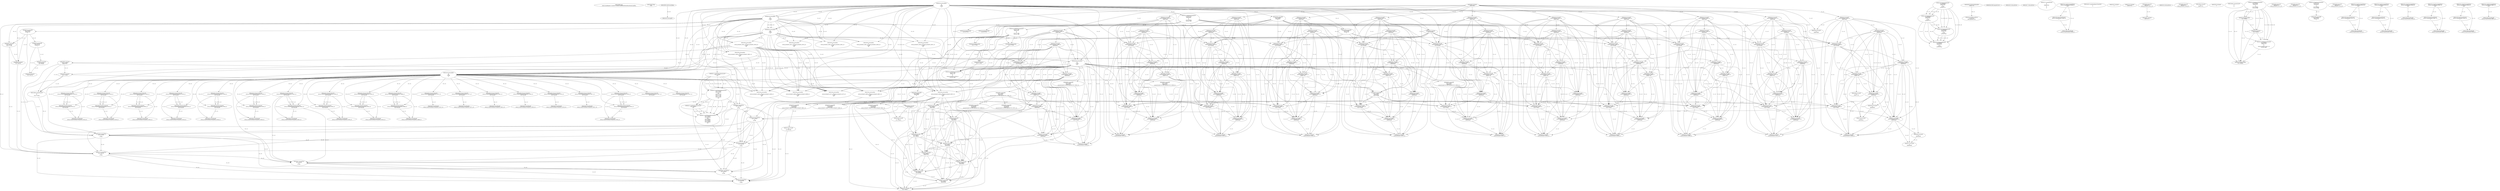 // Global SCDG with merge call
digraph {
	0 [label="268454688.main
3382102cb88addc2721d5d7877859fe704cf889c9f3506c9fcc955d4224af95a"]
	1 [label="268454699.Sleep
1000"]
	2 [label="268450908.GetProcessHeap
"]
	3 [label="268465424.VirtualAlloc
0
128
12288
4"]
	4 [label="268465190.RegOpenKeyExW
2147483650
268501000
0
131097
2147417172"]
	5 [label="268465489.wsprintfW
3221762048
268500964
0"]
	3 -> 5 [label="(0-->1)"]
	6 [label="268466183.VirtualAlloc
0
1024
12288
4"]
	3 -> 6 [label="(3-->3)"]
	3 -> 6 [label="(4-->4)"]
	7 [label="268466202.VirtualAlloc
0
3596
12288
4"]
	3 -> 7 [label="(3-->3)"]
	6 -> 7 [label="(3-->3)"]
	3 -> 7 [label="(4-->4)"]
	6 -> 7 [label="(4-->4)"]
	8 [label="268466212.GetWindowsDirectoryW
3221770240
256"]
	7 -> 8 [label="(0-->1)"]
	9 [label="268466270.GetVolumeInformationW
3221770240
3221770752
256
3221771776
3221771784
3221771780
3221771264
256"]
	7 -> 9 [label="(0-->1)"]
	8 -> 9 [label="(1-->1)"]
	8 -> 9 [label="(2-->3)"]
	8 -> 9 [label="(2-->8)"]
	10 [label="268465190.RegOpenKeyExW
2147483650
268501632
0
131097
2147417172"]
	4 -> 10 [label="(1-->1)"]
	4 -> 10 [label="(4-->4)"]
	4 -> 10 [label="(5-->5)"]
	11 [label="268466376.wsprintfW
3221766144
268501204
0"]
	6 -> 11 [label="(0-->1)"]
	12 [label="268466397.lstrcatW
3221766144
3221771788"]
	6 -> 12 [label="(0-->1)"]
	11 -> 12 [label="(1-->1)"]
	13 [label="268466409.GetModuleHandleW
268501752"]
	14 [label="268466416.GetProcAddress
270536744
RtlComputeCrc32"]
	13 -> 14 [label="(0-->1)"]
	15 [label="268466432.lstrlenW
3221766144"]
	6 -> 15 [label="(0-->1)"]
	11 -> 15 [label="(1-->1)"]
	12 -> 15 [label="(1-->1)"]
	16 [label="268466449.RtlComputeCrc32
"]
	17 [label="268466481.VirtualFree
3221770240
0
32768"]
	7 -> 17 [label="(0-->1)"]
	8 -> 17 [label="(1-->1)"]
	9 -> 17 [label="(1-->1)"]
	18 [label="268464882.lstrlenW
3221762048"]
	3 -> 18 [label="(0-->1)"]
	5 -> 18 [label="(1-->1)"]
	19 [label="268464893.lstrlenW
268497860"]
	20 [label="268453932.VirtualAlloc
0
retval_lstrlenW_32821_32_retval_lstrlenW_32819_32
12288
64"]
	3 -> 20 [label="(3-->3)"]
	6 -> 20 [label="(3-->3)"]
	7 -> 20 [label="(3-->3)"]
	21 [label="268453967.lstrcpyW
3221774336
268497976"]
	20 -> 21 [label="(0-->1)"]
	22 [label="268453974.lstrlenW
3221774336"]
	20 -> 22 [label="(0-->1)"]
	21 -> 22 [label="(1-->1)"]
	23 [label="268464425.lstrcatW
retval_lstrlenW_32838_32
268497860"]
	19 -> 23 [label="(1-->2)"]
	24 [label="268464433.lstrcatW
retval_lstrlenW_32838_32
268500944"]
	23 -> 24 [label="(1-->1)"]
	25 [label="268464439.lstrcatW
retval_lstrlenW_32838_32
3221762048"]
	23 -> 25 [label="(1-->1)"]
	24 -> 25 [label="(1-->1)"]
	3 -> 25 [label="(0-->2)"]
	5 -> 25 [label="(1-->2)"]
	18 -> 25 [label="(1-->2)"]
	26 [label="268464447.lstrcatW
retval_lstrlenW_32838_32
268500948"]
	23 -> 26 [label="(1-->1)"]
	24 -> 26 [label="(1-->1)"]
	25 -> 26 [label="(1-->1)"]
	27 [label="268464636.VirtualAlloc
0
66
12288
64"]
	3 -> 27 [label="(3-->3)"]
	6 -> 27 [label="(3-->3)"]
	7 -> 27 [label="(3-->3)"]
	20 -> 27 [label="(3-->3)"]
	20 -> 27 [label="(4-->4)"]
	28 [label="268464662.wsprintfW
3221778432
268500952
unconstrained_ret_RtlComputeCrc32_32802_32"]
	27 -> 28 [label="(0-->1)"]
	29 [label="268464692.lstrcatW
retval_lstrlenW_32838_32
268497764"]
	23 -> 29 [label="(1-->1)"]
	24 -> 29 [label="(1-->1)"]
	25 -> 29 [label="(1-->1)"]
	26 -> 29 [label="(1-->1)"]
	30 [label="268464700.lstrcatW
retval_lstrlenW_32838_32
268500944"]
	23 -> 30 [label="(1-->1)"]
	24 -> 30 [label="(1-->1)"]
	25 -> 30 [label="(1-->1)"]
	26 -> 30 [label="(1-->1)"]
	29 -> 30 [label="(1-->1)"]
	24 -> 30 [label="(2-->2)"]
	31 [label="268464706.lstrcatW
retval_lstrlenW_32838_32
3221778432"]
	23 -> 31 [label="(1-->1)"]
	24 -> 31 [label="(1-->1)"]
	25 -> 31 [label="(1-->1)"]
	26 -> 31 [label="(1-->1)"]
	29 -> 31 [label="(1-->1)"]
	30 -> 31 [label="(1-->1)"]
	27 -> 31 [label="(0-->2)"]
	28 -> 31 [label="(1-->2)"]
	32 [label="268464714.lstrcatW
retval_lstrlenW_32838_32
268500948"]
	23 -> 32 [label="(1-->1)"]
	24 -> 32 [label="(1-->1)"]
	25 -> 32 [label="(1-->1)"]
	26 -> 32 [label="(1-->1)"]
	29 -> 32 [label="(1-->1)"]
	30 -> 32 [label="(1-->1)"]
	31 -> 32 [label="(1-->1)"]
	26 -> 32 [label="(2-->2)"]
	33 [label="268464726.VirtualFree
3221778432
0
32768"]
	27 -> 33 [label="(0-->1)"]
	28 -> 33 [label="(1-->1)"]
	31 -> 33 [label="(2-->1)"]
	17 -> 33 [label="(3-->3)"]
	34 [label="268464767.lstrlenW
retval_lstrlenW_32838_32"]
	23 -> 34 [label="(1-->1)"]
	24 -> 34 [label="(1-->1)"]
	25 -> 34 [label="(1-->1)"]
	26 -> 34 [label="(1-->1)"]
	29 -> 34 [label="(1-->1)"]
	30 -> 34 [label="(1-->1)"]
	31 -> 34 [label="(1-->1)"]
	32 -> 34 [label="(1-->1)"]
	35 [label="268453998.CreateMutexW
0
0
3221774336"]
	20 -> 35 [label="(0-->3)"]
	21 -> 35 [label="(1-->3)"]
	22 -> 35 [label="(1-->3)"]
	36 [label="268454010.GetLastError
"]
	37 [label="268454017.GetLastError
"]
	38 [label="268454043.VirtualFree
3221774336
0
32768"]
	20 -> 38 [label="(0-->1)"]
	21 -> 38 [label="(1-->1)"]
	22 -> 38 [label="(1-->1)"]
	35 -> 38 [label="(3-->1)"]
	17 -> 38 [label="(3-->3)"]
	33 -> 38 [label="(3-->3)"]
	39 [label="268467629.VirtualFree
3221762048
0
32768"]
	3 -> 39 [label="(0-->1)"]
	5 -> 39 [label="(1-->1)"]
	18 -> 39 [label="(1-->1)"]
	25 -> 39 [label="(2-->1)"]
	17 -> 39 [label="(3-->3)"]
	33 -> 39 [label="(3-->3)"]
	38 -> 39 [label="(3-->3)"]
	40 [label="268467737.VirtualFree
3221766144
0
32768"]
	6 -> 40 [label="(0-->1)"]
	11 -> 40 [label="(1-->1)"]
	12 -> 40 [label="(1-->1)"]
	15 -> 40 [label="(1-->1)"]
	17 -> 40 [label="(3-->3)"]
	33 -> 40 [label="(3-->3)"]
	38 -> 40 [label="(3-->3)"]
	39 -> 40 [label="(3-->3)"]
	41 [label="268454737.CreateThread
0
0
268447024
0
0
0"]
	42 [label="268454761.WaitForSingleObject
retval_CreateThread_33298_32
5000"]
	43 [label="268454780.TerminateThread
retval_CreateThread_33298_32
0"]
	42 -> 43 [label="(1-->1)"]
	44 [label="268454790.CloseHandle
retval_CreateThread_33298_32"]
	42 -> 44 [label="(1-->1)"]
	43 -> 44 [label="(1-->1)"]
	45 [label="268454450.CreateToolhelp32Snapshot
2
0"]
	46 [label="268454476.VirtualAlloc
0
556
12288
4"]
	3 -> 46 [label="(3-->3)"]
	6 -> 46 [label="(3-->3)"]
	7 -> 46 [label="(3-->3)"]
	20 -> 46 [label="(3-->3)"]
	27 -> 46 [label="(3-->3)"]
	3 -> 46 [label="(4-->4)"]
	6 -> 46 [label="(4-->4)"]
	7 -> 46 [label="(4-->4)"]
	47 [label="268454501.Process32FirstW
retval_CreateToolhelp32Snapshot_33623_32
3221782528"]
	46 -> 47 [label="(0-->2)"]
	48 [label="268454533.lstrcmpiW
"]
	2 -> 48 [label="(0-->0)"]
	49 [label="268454602.Process32NextW
retval_CreateToolhelp32Snapshot_33623_32
3221782528"]
	47 -> 49 [label="(1-->1)"]
	46 -> 49 [label="(0-->2)"]
	47 -> 49 [label="(2-->2)"]
	50 [label="268454627.VirtualFree
3221782528
0
32768"]
	46 -> 50 [label="(0-->1)"]
	47 -> 50 [label="(2-->1)"]
	49 -> 50 [label="(2-->1)"]
	17 -> 50 [label="(3-->3)"]
	33 -> 50 [label="(3-->3)"]
	38 -> 50 [label="(3-->3)"]
	39 -> 50 [label="(3-->3)"]
	40 -> 50 [label="(3-->3)"]
	51 [label="268454634.CloseHandle
retval_CreateToolhelp32Snapshot_33623_32"]
	47 -> 51 [label="(1-->1)"]
	49 -> 51 [label="(1-->1)"]
	52 [label="268465190.RegOpenKeyExW
2147483650
268501000
0
131097
2147417052"]
	4 -> 52 [label="(1-->1)"]
	10 -> 52 [label="(1-->1)"]
	4 -> 52 [label="(2-->2)"]
	4 -> 52 [label="(4-->4)"]
	10 -> 52 [label="(4-->4)"]
	53 [label="268465489.wsprintfW
3221786624
268500964
0"]
	5 -> 53 [label="(2-->2)"]
	54 [label="268466212.GetWindowsDirectoryW
3221794816
256"]
	8 -> 54 [label="(2-->2)"]
	9 -> 54 [label="(3-->2)"]
	9 -> 54 [label="(8-->2)"]
	55 [label="268466270.GetVolumeInformationW
3221794816
3221795328
256
3221796352
3221796360
3221796356
3221795840
256"]
	54 -> 55 [label="(1-->1)"]
	8 -> 55 [label="(2-->3)"]
	9 -> 55 [label="(3-->3)"]
	9 -> 55 [label="(8-->3)"]
	54 -> 55 [label="(2-->3)"]
	8 -> 55 [label="(2-->8)"]
	9 -> 55 [label="(3-->8)"]
	9 -> 55 [label="(8-->8)"]
	54 -> 55 [label="(2-->8)"]
	56 [label="268465190.RegOpenKeyExW
2147483650
268501632
0
131097
2147417052"]
	4 -> 56 [label="(1-->1)"]
	10 -> 56 [label="(1-->1)"]
	52 -> 56 [label="(1-->1)"]
	10 -> 56 [label="(2-->2)"]
	4 -> 56 [label="(4-->4)"]
	10 -> 56 [label="(4-->4)"]
	52 -> 56 [label="(4-->4)"]
	52 -> 56 [label="(5-->5)"]
	57 [label="268466376.wsprintfW
3221790720
268501204
0"]
	11 -> 57 [label="(2-->2)"]
	58 [label="268466397.lstrcatW
3221790720
3221796364"]
	57 -> 58 [label="(1-->1)"]
	59 [label="268466432.lstrlenW
3221790720"]
	57 -> 59 [label="(1-->1)"]
	58 -> 59 [label="(1-->1)"]
	60 [label="268466481.VirtualFree
3221794816
0
32768"]
	54 -> 60 [label="(1-->1)"]
	55 -> 60 [label="(1-->1)"]
	17 -> 60 [label="(3-->3)"]
	33 -> 60 [label="(3-->3)"]
	38 -> 60 [label="(3-->3)"]
	39 -> 60 [label="(3-->3)"]
	40 -> 60 [label="(3-->3)"]
	50 -> 60 [label="(3-->3)"]
	61 [label="268464882.lstrlenW
3221786624"]
	53 -> 61 [label="(1-->1)"]
	62 [label="268452641.VirtualAlloc
0
retval_lstrlenW_38930_32_retval_lstrlenW_38931_32
12288
64"]
	3 -> 62 [label="(3-->3)"]
	6 -> 62 [label="(3-->3)"]
	7 -> 62 [label="(3-->3)"]
	20 -> 62 [label="(3-->3)"]
	27 -> 62 [label="(3-->3)"]
	46 -> 62 [label="(3-->3)"]
	20 -> 62 [label="(4-->4)"]
	27 -> 62 [label="(4-->4)"]
	63 [label="268464425.lstrcatW
0
268497860"]
	19 -> 63 [label="(1-->2)"]
	23 -> 63 [label="(2-->2)"]
	64 [label="268464433.lstrcatW
0
268500944"]
	24 -> 64 [label="(2-->2)"]
	30 -> 64 [label="(2-->2)"]
	65 [label="268464439.lstrcatW
0
3221786624"]
	53 -> 65 [label="(1-->2)"]
	61 -> 65 [label="(1-->2)"]
	66 [label="268464447.lstrcatW
0
268500948"]
	26 -> 66 [label="(2-->2)"]
	32 -> 66 [label="(2-->2)"]
	67 [label="268464679.wsprintfW
3221803008
268500964
retval_lstrlenW_38930_32_retval_lstrlenW_38931_32"]
	5 -> 67 [label="(2-->2)"]
	53 -> 67 [label="(2-->2)"]
	62 -> 67 [label="(2-->3)"]
	68 [label="268464692.lstrcatW
0
268497764"]
	29 -> 68 [label="(2-->2)"]
	69 [label="268464700.lstrcatW
0
268500944"]
	24 -> 69 [label="(2-->2)"]
	30 -> 69 [label="(2-->2)"]
	64 -> 69 [label="(2-->2)"]
	70 [label="268464706.lstrcatW
0
3221803008"]
	67 -> 70 [label="(1-->2)"]
	71 [label="268464714.lstrcatW
0
268500948"]
	26 -> 71 [label="(2-->2)"]
	32 -> 71 [label="(2-->2)"]
	66 -> 71 [label="(2-->2)"]
	72 [label="268464726.VirtualFree
3221803008
0
32768"]
	67 -> 72 [label="(1-->1)"]
	70 -> 72 [label="(2-->1)"]
	17 -> 72 [label="(3-->3)"]
	33 -> 72 [label="(3-->3)"]
	38 -> 72 [label="(3-->3)"]
	39 -> 72 [label="(3-->3)"]
	40 -> 72 [label="(3-->3)"]
	50 -> 72 [label="(3-->3)"]
	60 -> 72 [label="(3-->3)"]
	73 [label="268464767.lstrlenW
0"]
	74 [label="268452707.lstrlenW
268497912"]
	75 [label="268452834.lstrcpyW
268510272
retval_lstrlenW_41621_32"]
	76 [label="268452841.lstrlenW
268510272"]
	75 -> 76 [label="(1-->1)"]
	77 [label="268465223.RegQueryValueExW
2147417376
268500984
0
0
3221762048
2147417188"]
	3 -> 77 [label="(0-->5)"]
	78 [label="268465239.RegCloseKey
2147417376"]
	77 -> 78 [label="(1-->1)"]
	79 [label="268465489.wsprintfW
3221762048
268501104
0"]
	3 -> 79 [label="(0-->1)"]
	77 -> 79 [label="(5-->1)"]
	80 [label="268465223.RegQueryValueExW
3221771788
268501592
0
0
3221771788
2147417188"]
	77 -> 80 [label="(6-->6)"]
	81 [label="268465254.GetLastError
"]
	82 [label="268465263.RegCloseKey
3221771788"]
	80 -> 82 [label="(1-->1)"]
	80 -> 82 [label="(5-->1)"]
	83 [label="268453932.VirtualAlloc
0
retval_lstrlenW_32834_32_retval_lstrlenW_32837_32
12288
64"]
	3 -> 83 [label="(3-->3)"]
	6 -> 83 [label="(3-->3)"]
	7 -> 83 [label="(3-->3)"]
	84 [label="268464425.lstrcatW
retval_lstrlenW_32990_32
268497860"]
	19 -> 84 [label="(1-->2)"]
	85 [label="268464433.lstrcatW
retval_lstrlenW_32990_32
268500944"]
	84 -> 85 [label="(1-->1)"]
	86 [label="268464439.lstrcatW
retval_lstrlenW_32990_32
3221762048"]
	84 -> 86 [label="(1-->1)"]
	85 -> 86 [label="(1-->1)"]
	3 -> 86 [label="(0-->2)"]
	18 -> 86 [label="(1-->2)"]
	77 -> 86 [label="(5-->2)"]
	79 -> 86 [label="(1-->2)"]
	87 [label="268464447.lstrcatW
retval_lstrlenW_32990_32
268500948"]
	84 -> 87 [label="(1-->1)"]
	85 -> 87 [label="(1-->1)"]
	86 -> 87 [label="(1-->1)"]
	88 [label="268464662.wsprintfW
3221778432
268500952
unconstrained_ret_RtlComputeCrc32_32823_32"]
	27 -> 88 [label="(0-->1)"]
	89 [label="268464692.lstrcatW
retval_lstrlenW_32990_32
268497764"]
	84 -> 89 [label="(1-->1)"]
	85 -> 89 [label="(1-->1)"]
	86 -> 89 [label="(1-->1)"]
	87 -> 89 [label="(1-->1)"]
	90 [label="268464700.lstrcatW
retval_lstrlenW_32990_32
268500944"]
	84 -> 90 [label="(1-->1)"]
	85 -> 90 [label="(1-->1)"]
	86 -> 90 [label="(1-->1)"]
	87 -> 90 [label="(1-->1)"]
	89 -> 90 [label="(1-->1)"]
	85 -> 90 [label="(2-->2)"]
	91 [label="268464706.lstrcatW
retval_lstrlenW_32990_32
3221778432"]
	84 -> 91 [label="(1-->1)"]
	85 -> 91 [label="(1-->1)"]
	86 -> 91 [label="(1-->1)"]
	87 -> 91 [label="(1-->1)"]
	89 -> 91 [label="(1-->1)"]
	90 -> 91 [label="(1-->1)"]
	27 -> 91 [label="(0-->2)"]
	88 -> 91 [label="(1-->2)"]
	92 [label="268464714.lstrcatW
retval_lstrlenW_32990_32
268500948"]
	84 -> 92 [label="(1-->1)"]
	85 -> 92 [label="(1-->1)"]
	86 -> 92 [label="(1-->1)"]
	87 -> 92 [label="(1-->1)"]
	89 -> 92 [label="(1-->1)"]
	90 -> 92 [label="(1-->1)"]
	91 -> 92 [label="(1-->1)"]
	87 -> 92 [label="(2-->2)"]
	93 [label="268464767.lstrlenW
retval_lstrlenW_32990_32"]
	84 -> 93 [label="(1-->1)"]
	85 -> 93 [label="(1-->1)"]
	86 -> 93 [label="(1-->1)"]
	87 -> 93 [label="(1-->1)"]
	89 -> 93 [label="(1-->1)"]
	90 -> 93 [label="(1-->1)"]
	91 -> 93 [label="(1-->1)"]
	92 -> 93 [label="(1-->1)"]
	94 [label="268454501.Process32FirstW
retval_CreateToolhelp32Snapshot_34868_32
3221782528"]
	46 -> 94 [label="(0-->2)"]
	95 [label="268454602.Process32NextW
retval_CreateToolhelp32Snapshot_34868_32
3221782528"]
	94 -> 95 [label="(1-->1)"]
	46 -> 95 [label="(0-->2)"]
	94 -> 95 [label="(2-->2)"]
	96 [label="268454634.CloseHandle
retval_CreateToolhelp32Snapshot_34868_32"]
	94 -> 96 [label="(1-->1)"]
	95 -> 96 [label="(1-->1)"]
	97 [label="268452641.VirtualAlloc
0
retval_lstrlenW_39546_32_retval_lstrlenW_39547_32
12288
64"]
	3 -> 97 [label="(3-->3)"]
	6 -> 97 [label="(3-->3)"]
	7 -> 97 [label="(3-->3)"]
	27 -> 97 [label="(3-->3)"]
	46 -> 97 [label="(3-->3)"]
	83 -> 97 [label="(3-->3)"]
	27 -> 97 [label="(4-->4)"]
	83 -> 97 [label="(4-->4)"]
	98 [label="268464425.lstrcatW
3221798912
268497860"]
	97 -> 98 [label="(0-->1)"]
	19 -> 98 [label="(1-->2)"]
	84 -> 98 [label="(2-->2)"]
	99 [label="268464433.lstrcatW
3221798912
268500944"]
	97 -> 99 [label="(0-->1)"]
	98 -> 99 [label="(1-->1)"]
	85 -> 99 [label="(2-->2)"]
	90 -> 99 [label="(2-->2)"]
	100 [label="268464439.lstrcatW
3221798912
3221786624"]
	97 -> 100 [label="(0-->1)"]
	98 -> 100 [label="(1-->1)"]
	99 -> 100 [label="(1-->1)"]
	53 -> 100 [label="(1-->2)"]
	61 -> 100 [label="(1-->2)"]
	101 [label="268464447.lstrcatW
3221798912
268500948"]
	97 -> 101 [label="(0-->1)"]
	98 -> 101 [label="(1-->1)"]
	99 -> 101 [label="(1-->1)"]
	100 -> 101 [label="(1-->1)"]
	87 -> 101 [label="(2-->2)"]
	92 -> 101 [label="(2-->2)"]
	102 [label="268464679.wsprintfW
3221803008
268500964
retval_lstrlenW_39546_32_retval_lstrlenW_39547_32"]
	53 -> 102 [label="(2-->2)"]
	97 -> 102 [label="(2-->3)"]
	103 [label="268464692.lstrcatW
3221798912
268497764"]
	97 -> 103 [label="(0-->1)"]
	98 -> 103 [label="(1-->1)"]
	99 -> 103 [label="(1-->1)"]
	100 -> 103 [label="(1-->1)"]
	101 -> 103 [label="(1-->1)"]
	89 -> 103 [label="(2-->2)"]
	104 [label="268464700.lstrcatW
3221798912
268500944"]
	97 -> 104 [label="(0-->1)"]
	98 -> 104 [label="(1-->1)"]
	99 -> 104 [label="(1-->1)"]
	100 -> 104 [label="(1-->1)"]
	101 -> 104 [label="(1-->1)"]
	103 -> 104 [label="(1-->1)"]
	85 -> 104 [label="(2-->2)"]
	90 -> 104 [label="(2-->2)"]
	99 -> 104 [label="(2-->2)"]
	105 [label="268464706.lstrcatW
3221798912
3221803008"]
	97 -> 105 [label="(0-->1)"]
	98 -> 105 [label="(1-->1)"]
	99 -> 105 [label="(1-->1)"]
	100 -> 105 [label="(1-->1)"]
	101 -> 105 [label="(1-->1)"]
	103 -> 105 [label="(1-->1)"]
	104 -> 105 [label="(1-->1)"]
	102 -> 105 [label="(1-->2)"]
	106 [label="268464714.lstrcatW
3221798912
268500948"]
	97 -> 106 [label="(0-->1)"]
	98 -> 106 [label="(1-->1)"]
	99 -> 106 [label="(1-->1)"]
	100 -> 106 [label="(1-->1)"]
	101 -> 106 [label="(1-->1)"]
	103 -> 106 [label="(1-->1)"]
	104 -> 106 [label="(1-->1)"]
	105 -> 106 [label="(1-->1)"]
	87 -> 106 [label="(2-->2)"]
	92 -> 106 [label="(2-->2)"]
	101 -> 106 [label="(2-->2)"]
	107 [label="268464767.lstrlenW
3221798912"]
	97 -> 107 [label="(0-->1)"]
	98 -> 107 [label="(1-->1)"]
	99 -> 107 [label="(1-->1)"]
	100 -> 107 [label="(1-->1)"]
	101 -> 107 [label="(1-->1)"]
	103 -> 107 [label="(1-->1)"]
	104 -> 107 [label="(1-->1)"]
	105 -> 107 [label="(1-->1)"]
	106 -> 107 [label="(1-->1)"]
	108 [label="268452834.lstrcpyW
268510272
retval_lstrlenW_42236_32"]
	109 [label="268453967.lstrcpyW
0
268497976"]
	110 [label="268453974.lstrlenW
0"]
	111 [label="268464425.lstrcatW
retval_lstrlenW_32852_32
268497860"]
	19 -> 111 [label="(1-->2)"]
	112 [label="268464433.lstrcatW
retval_lstrlenW_32852_32
268500944"]
	111 -> 112 [label="(1-->1)"]
	113 [label="268464439.lstrcatW
retval_lstrlenW_32852_32
3221762048"]
	111 -> 113 [label="(1-->1)"]
	112 -> 113 [label="(1-->1)"]
	3 -> 113 [label="(0-->2)"]
	5 -> 113 [label="(1-->2)"]
	18 -> 113 [label="(1-->2)"]
	114 [label="268464447.lstrcatW
retval_lstrlenW_32852_32
268500948"]
	111 -> 114 [label="(1-->1)"]
	112 -> 114 [label="(1-->1)"]
	113 -> 114 [label="(1-->1)"]
	115 [label="268464692.lstrcatW
retval_lstrlenW_32852_32
268497764"]
	111 -> 115 [label="(1-->1)"]
	112 -> 115 [label="(1-->1)"]
	113 -> 115 [label="(1-->1)"]
	114 -> 115 [label="(1-->1)"]
	116 [label="268464700.lstrcatW
retval_lstrlenW_32852_32
268500944"]
	111 -> 116 [label="(1-->1)"]
	112 -> 116 [label="(1-->1)"]
	113 -> 116 [label="(1-->1)"]
	114 -> 116 [label="(1-->1)"]
	115 -> 116 [label="(1-->1)"]
	112 -> 116 [label="(2-->2)"]
	117 [label="268464706.lstrcatW
retval_lstrlenW_32852_32
3221778432"]
	111 -> 117 [label="(1-->1)"]
	112 -> 117 [label="(1-->1)"]
	113 -> 117 [label="(1-->1)"]
	114 -> 117 [label="(1-->1)"]
	115 -> 117 [label="(1-->1)"]
	116 -> 117 [label="(1-->1)"]
	27 -> 117 [label="(0-->2)"]
	28 -> 117 [label="(1-->2)"]
	118 [label="268464714.lstrcatW
retval_lstrlenW_32852_32
268500948"]
	111 -> 118 [label="(1-->1)"]
	112 -> 118 [label="(1-->1)"]
	113 -> 118 [label="(1-->1)"]
	114 -> 118 [label="(1-->1)"]
	115 -> 118 [label="(1-->1)"]
	116 -> 118 [label="(1-->1)"]
	117 -> 118 [label="(1-->1)"]
	114 -> 118 [label="(2-->2)"]
	119 [label="268464767.lstrlenW
retval_lstrlenW_32852_32"]
	111 -> 119 [label="(1-->1)"]
	112 -> 119 [label="(1-->1)"]
	113 -> 119 [label="(1-->1)"]
	114 -> 119 [label="(1-->1)"]
	115 -> 119 [label="(1-->1)"]
	116 -> 119 [label="(1-->1)"]
	117 -> 119 [label="(1-->1)"]
	118 -> 119 [label="(1-->1)"]
	120 [label="268453998.CreateMutexW
0
0
0"]
	121 [label="268454602.Process32NextW
retval_CreateToolhelp32Snapshot_33017_32
3221782528"]
	46 -> 121 [label="(0-->2)"]
	122 [label="268454634.CloseHandle
retval_CreateToolhelp32Snapshot_33017_32"]
	121 -> 122 [label="(1-->1)"]
	123 [label="268465223.RegQueryValueExW
3221796364
268501592
0
0
3221796364
2147417068"]
	124 [label="268465239.RegCloseKey
3221796364"]
	123 -> 124 [label="(1-->1)"]
	123 -> 124 [label="(5-->1)"]
	125 [label="268466320.lstrlenW
3221796364"]
	123 -> 125 [label="(1-->1)"]
	123 -> 125 [label="(5-->1)"]
	124 -> 125 [label="(1-->1)"]
	126 [label="268465223.RegQueryValueExW
3221796364
268501728
0
0
retval_lstrlenW_40327_32
2147417068"]
	123 -> 126 [label="(1-->1)"]
	123 -> 126 [label="(5-->1)"]
	124 -> 126 [label="(1-->1)"]
	125 -> 126 [label="(1-->1)"]
	123 -> 126 [label="(6-->6)"]
	127 [label="268465263.RegCloseKey
3221796364"]
	123 -> 127 [label="(1-->1)"]
	123 -> 127 [label="(5-->1)"]
	124 -> 127 [label="(1-->1)"]
	125 -> 127 [label="(1-->1)"]
	126 -> 127 [label="(1-->1)"]
	128 [label="268452641.VirtualAlloc
0
retval_lstrlenW_41471_32_retval_lstrlenW_41475_32
12288
64"]
	3 -> 128 [label="(3-->3)"]
	6 -> 128 [label="(3-->3)"]
	7 -> 128 [label="(3-->3)"]
	20 -> 128 [label="(3-->3)"]
	27 -> 128 [label="(3-->3)"]
	46 -> 128 [label="(3-->3)"]
	20 -> 128 [label="(4-->4)"]
	27 -> 128 [label="(4-->4)"]
	129 [label="268464662.wsprintfW
3221803008
268500952
unconstrained_ret_RtlComputeCrc32_40751_32"]
	28 -> 129 [label="(2-->2)"]
	130 [label="268452834.lstrcpyW
268510272
retval_lstrlenW_42737_32"]
	131 [label="268465263.RegCloseKey
2147417376"]
	77 -> 131 [label="(1-->1)"]
	132 [label="268453932.VirtualAlloc
0
retval_lstrlenW_32865_32_retval_lstrlenW_32861_32
12288
64"]
	3 -> 132 [label="(3-->3)"]
	6 -> 132 [label="(3-->3)"]
	7 -> 132 [label="(3-->3)"]
	133 [label="268464425.lstrcatW
retval_lstrlenW_32979_32
268497860"]
	19 -> 133 [label="(1-->2)"]
	134 [label="268464433.lstrcatW
retval_lstrlenW_32979_32
268500944"]
	133 -> 134 [label="(1-->1)"]
	135 [label="268464439.lstrcatW
retval_lstrlenW_32979_32
3221762048"]
	133 -> 135 [label="(1-->1)"]
	134 -> 135 [label="(1-->1)"]
	3 -> 135 [label="(0-->2)"]
	5 -> 135 [label="(1-->2)"]
	18 -> 135 [label="(1-->2)"]
	77 -> 135 [label="(5-->2)"]
	136 [label="268464447.lstrcatW
retval_lstrlenW_32979_32
268500948"]
	133 -> 136 [label="(1-->1)"]
	134 -> 136 [label="(1-->1)"]
	135 -> 136 [label="(1-->1)"]
	137 [label="268464679.wsprintfW
3221778432
268500964
3221774336"]
	27 -> 137 [label="(0-->1)"]
	5 -> 137 [label="(2-->2)"]
	21 -> 137 [label="(1-->3)"]
	22 -> 137 [label="(1-->3)"]
	132 -> 137 [label="(0-->3)"]
	138 [label="268464692.lstrcatW
retval_lstrlenW_32979_32
268497764"]
	133 -> 138 [label="(1-->1)"]
	134 -> 138 [label="(1-->1)"]
	135 -> 138 [label="(1-->1)"]
	136 -> 138 [label="(1-->1)"]
	139 [label="268464700.lstrcatW
retval_lstrlenW_32979_32
268500944"]
	133 -> 139 [label="(1-->1)"]
	134 -> 139 [label="(1-->1)"]
	135 -> 139 [label="(1-->1)"]
	136 -> 139 [label="(1-->1)"]
	138 -> 139 [label="(1-->1)"]
	134 -> 139 [label="(2-->2)"]
	140 [label="268464706.lstrcatW
retval_lstrlenW_32979_32
3221778432"]
	133 -> 140 [label="(1-->1)"]
	134 -> 140 [label="(1-->1)"]
	135 -> 140 [label="(1-->1)"]
	136 -> 140 [label="(1-->1)"]
	138 -> 140 [label="(1-->1)"]
	139 -> 140 [label="(1-->1)"]
	27 -> 140 [label="(0-->2)"]
	137 -> 140 [label="(1-->2)"]
	141 [label="268464714.lstrcatW
retval_lstrlenW_32979_32
268500948"]
	133 -> 141 [label="(1-->1)"]
	134 -> 141 [label="(1-->1)"]
	135 -> 141 [label="(1-->1)"]
	136 -> 141 [label="(1-->1)"]
	138 -> 141 [label="(1-->1)"]
	139 -> 141 [label="(1-->1)"]
	140 -> 141 [label="(1-->1)"]
	136 -> 141 [label="(2-->2)"]
	142 [label="268464767.lstrlenW
retval_lstrlenW_32979_32"]
	133 -> 142 [label="(1-->1)"]
	134 -> 142 [label="(1-->1)"]
	135 -> 142 [label="(1-->1)"]
	136 -> 142 [label="(1-->1)"]
	138 -> 142 [label="(1-->1)"]
	139 -> 142 [label="(1-->1)"]
	140 -> 142 [label="(1-->1)"]
	141 -> 142 [label="(1-->1)"]
	143 [label="268454501.Process32FirstW
retval_CreateToolhelp32Snapshot_33345_32
3221782528"]
	46 -> 143 [label="(0-->2)"]
	144 [label="268454602.Process32NextW
retval_CreateToolhelp32Snapshot_33345_32
3221782528"]
	143 -> 144 [label="(1-->1)"]
	46 -> 144 [label="(0-->2)"]
	143 -> 144 [label="(2-->2)"]
	145 [label="268454634.CloseHandle
retval_CreateToolhelp32Snapshot_33345_32"]
	143 -> 145 [label="(1-->1)"]
	144 -> 145 [label="(1-->1)"]
	146 [label="268452641.VirtualAlloc
0
retval_lstrlenW_41682_32_retval_lstrlenW_41685_32
12288
64"]
	3 -> 146 [label="(3-->3)"]
	6 -> 146 [label="(3-->3)"]
	7 -> 146 [label="(3-->3)"]
	27 -> 146 [label="(3-->3)"]
	46 -> 146 [label="(3-->3)"]
	132 -> 146 [label="(3-->3)"]
	27 -> 146 [label="(4-->4)"]
	132 -> 146 [label="(4-->4)"]
	147 [label="268464679.wsprintfW
3221803008
268500964
retval_lstrlenW_41682_32_retval_lstrlenW_41685_32"]
	5 -> 147 [label="(2-->2)"]
	53 -> 147 [label="(2-->2)"]
	137 -> 147 [label="(2-->2)"]
	146 -> 147 [label="(2-->3)"]
	148 [label="268452834.lstrcpyW
268510272
retval_lstrlenW_42736_32"]
	149 [label="268454501.Process32FirstW
retval_CreateToolhelp32Snapshot_33017_32
3221782528"]
	46 -> 149 [label="(0-->2)"]
	150 [label="268465223.RegQueryValueExW
2147417376
268500984
0
0
3221786624
2147417068"]
	151 [label="268452641.VirtualAlloc
0
retval_lstrlenW_39606_32_retval_lstrlenW_38398_32
12288
64"]
	3 -> 151 [label="(3-->3)"]
	6 -> 151 [label="(3-->3)"]
	7 -> 151 [label="(3-->3)"]
	20 -> 151 [label="(3-->3)"]
	27 -> 151 [label="(3-->3)"]
	46 -> 151 [label="(3-->3)"]
	20 -> 151 [label="(4-->4)"]
	27 -> 151 [label="(4-->4)"]
	152 [label="268464662.wsprintfW
3221803008
268500952
unconstrained_ret_RtlComputeCrc32_38006_32"]
	28 -> 152 [label="(2-->2)"]
	153 [label="268452834.lstrcpyW
268510272
retval_lstrlenW_41518_32"]
	154 [label="268465239.RegCloseKey
3221771788"]
	80 -> 154 [label="(1-->1)"]
	80 -> 154 [label="(5-->1)"]
	155 [label="268466320.lstrlenW
3221771788"]
	80 -> 155 [label="(1-->1)"]
	80 -> 155 [label="(5-->1)"]
	154 -> 155 [label="(1-->1)"]
	156 [label="268453932.VirtualAlloc
0
retval_lstrlenW_32851_32_retval_lstrlenW_32854_32
12288
64"]
	3 -> 156 [label="(3-->3)"]
	6 -> 156 [label="(3-->3)"]
	7 -> 156 [label="(3-->3)"]
	157 [label="268464425.lstrcatW
retval_lstrlenW_32870_32
268497860"]
	19 -> 157 [label="(1-->2)"]
	158 [label="268464433.lstrcatW
retval_lstrlenW_32870_32
268500944"]
	157 -> 158 [label="(1-->1)"]
	159 [label="268464439.lstrcatW
retval_lstrlenW_32870_32
3221762048"]
	157 -> 159 [label="(1-->1)"]
	158 -> 159 [label="(1-->1)"]
	3 -> 159 [label="(0-->2)"]
	18 -> 159 [label="(1-->2)"]
	77 -> 159 [label="(5-->2)"]
	79 -> 159 [label="(1-->2)"]
	160 [label="268464447.lstrcatW
retval_lstrlenW_32870_32
268500948"]
	157 -> 160 [label="(1-->1)"]
	158 -> 160 [label="(1-->1)"]
	159 -> 160 [label="(1-->1)"]
	161 [label="268464662.wsprintfW
3221778432
268500952
unconstrained_ret_RtlComputeCrc32_32828_32"]
	27 -> 161 [label="(0-->1)"]
	162 [label="268464692.lstrcatW
retval_lstrlenW_32870_32
268497764"]
	157 -> 162 [label="(1-->1)"]
	158 -> 162 [label="(1-->1)"]
	159 -> 162 [label="(1-->1)"]
	160 -> 162 [label="(1-->1)"]
	163 [label="268464700.lstrcatW
retval_lstrlenW_32870_32
268500944"]
	157 -> 163 [label="(1-->1)"]
	158 -> 163 [label="(1-->1)"]
	159 -> 163 [label="(1-->1)"]
	160 -> 163 [label="(1-->1)"]
	162 -> 163 [label="(1-->1)"]
	158 -> 163 [label="(2-->2)"]
	164 [label="268464706.lstrcatW
retval_lstrlenW_32870_32
3221778432"]
	157 -> 164 [label="(1-->1)"]
	158 -> 164 [label="(1-->1)"]
	159 -> 164 [label="(1-->1)"]
	160 -> 164 [label="(1-->1)"]
	162 -> 164 [label="(1-->1)"]
	163 -> 164 [label="(1-->1)"]
	27 -> 164 [label="(0-->2)"]
	161 -> 164 [label="(1-->2)"]
	165 [label="268464714.lstrcatW
retval_lstrlenW_32870_32
268500948"]
	157 -> 165 [label="(1-->1)"]
	158 -> 165 [label="(1-->1)"]
	159 -> 165 [label="(1-->1)"]
	160 -> 165 [label="(1-->1)"]
	162 -> 165 [label="(1-->1)"]
	163 -> 165 [label="(1-->1)"]
	164 -> 165 [label="(1-->1)"]
	160 -> 165 [label="(2-->2)"]
	166 [label="268464767.lstrlenW
retval_lstrlenW_32870_32"]
	157 -> 166 [label="(1-->1)"]
	158 -> 166 [label="(1-->1)"]
	159 -> 166 [label="(1-->1)"]
	160 -> 166 [label="(1-->1)"]
	162 -> 166 [label="(1-->1)"]
	163 -> 166 [label="(1-->1)"]
	164 -> 166 [label="(1-->1)"]
	165 -> 166 [label="(1-->1)"]
	167 [label="268454501.Process32FirstW
retval_CreateToolhelp32Snapshot_33229_32
3221782528"]
	46 -> 167 [label="(0-->2)"]
	168 [label="268454602.Process32NextW
retval_CreateToolhelp32Snapshot_33229_32
3221782528"]
	167 -> 168 [label="(1-->1)"]
	46 -> 168 [label="(0-->2)"]
	167 -> 168 [label="(2-->2)"]
	169 [label="268454634.CloseHandle
retval_CreateToolhelp32Snapshot_33229_32"]
	167 -> 169 [label="(1-->1)"]
	168 -> 169 [label="(1-->1)"]
	170 [label="268464425.lstrcatW
retval_lstrlenW_32875_32
268497860"]
	19 -> 170 [label="(1-->2)"]
	171 [label="268464433.lstrcatW
retval_lstrlenW_32875_32
268500944"]
	170 -> 171 [label="(1-->1)"]
	172 [label="268464439.lstrcatW
retval_lstrlenW_32875_32
3221762048"]
	170 -> 172 [label="(1-->1)"]
	171 -> 172 [label="(1-->1)"]
	3 -> 172 [label="(0-->2)"]
	18 -> 172 [label="(1-->2)"]
	77 -> 172 [label="(5-->2)"]
	79 -> 172 [label="(1-->2)"]
	173 [label="268464447.lstrcatW
retval_lstrlenW_32875_32
268500948"]
	170 -> 173 [label="(1-->1)"]
	171 -> 173 [label="(1-->1)"]
	172 -> 173 [label="(1-->1)"]
	174 [label="268464692.lstrcatW
retval_lstrlenW_32875_32
268497764"]
	170 -> 174 [label="(1-->1)"]
	171 -> 174 [label="(1-->1)"]
	172 -> 174 [label="(1-->1)"]
	173 -> 174 [label="(1-->1)"]
	175 [label="268464700.lstrcatW
retval_lstrlenW_32875_32
268500944"]
	170 -> 175 [label="(1-->1)"]
	171 -> 175 [label="(1-->1)"]
	172 -> 175 [label="(1-->1)"]
	173 -> 175 [label="(1-->1)"]
	174 -> 175 [label="(1-->1)"]
	171 -> 175 [label="(2-->2)"]
	176 [label="268464706.lstrcatW
retval_lstrlenW_32875_32
3221778432"]
	170 -> 176 [label="(1-->1)"]
	171 -> 176 [label="(1-->1)"]
	172 -> 176 [label="(1-->1)"]
	173 -> 176 [label="(1-->1)"]
	174 -> 176 [label="(1-->1)"]
	175 -> 176 [label="(1-->1)"]
	27 -> 176 [label="(0-->2)"]
	137 -> 176 [label="(1-->2)"]
	177 [label="268464714.lstrcatW
retval_lstrlenW_32875_32
268500948"]
	170 -> 177 [label="(1-->1)"]
	171 -> 177 [label="(1-->1)"]
	172 -> 177 [label="(1-->1)"]
	173 -> 177 [label="(1-->1)"]
	174 -> 177 [label="(1-->1)"]
	175 -> 177 [label="(1-->1)"]
	176 -> 177 [label="(1-->1)"]
	173 -> 177 [label="(2-->2)"]
	178 [label="268464767.lstrlenW
retval_lstrlenW_32875_32"]
	170 -> 178 [label="(1-->1)"]
	171 -> 178 [label="(1-->1)"]
	172 -> 178 [label="(1-->1)"]
	173 -> 178 [label="(1-->1)"]
	174 -> 178 [label="(1-->1)"]
	175 -> 178 [label="(1-->1)"]
	176 -> 178 [label="(1-->1)"]
	177 -> 178 [label="(1-->1)"]
	179 [label="268454761.WaitForSingleObject
retval_CreateThread_33115_32
5000"]
	180 [label="268454780.TerminateThread
retval_CreateThread_33115_32
0"]
	179 -> 180 [label="(1-->1)"]
	181 [label="268454790.CloseHandle
retval_CreateThread_33115_32"]
	179 -> 181 [label="(1-->1)"]
	180 -> 181 [label="(1-->1)"]
	182 [label="268454501.Process32FirstW
retval_CreateToolhelp32Snapshot_33240_32
3221782528"]
	46 -> 182 [label="(0-->2)"]
	183 [label="268454602.Process32NextW
retval_CreateToolhelp32Snapshot_33240_32
3221782528"]
	182 -> 183 [label="(1-->1)"]
	46 -> 183 [label="(0-->2)"]
	182 -> 183 [label="(2-->2)"]
	184 [label="268454634.CloseHandle
retval_CreateToolhelp32Snapshot_33240_32"]
	182 -> 184 [label="(1-->1)"]
	183 -> 184 [label="(1-->1)"]
	185 [label="268465489.wsprintfW
3221786624
268501104
0"]
	150 -> 185 [label="(5-->1)"]
	186 [label="268464425.lstrcatW
retval_lstrlenW_32873_32
268497860"]
	19 -> 186 [label="(1-->2)"]
	187 [label="268464433.lstrcatW
retval_lstrlenW_32873_32
268500944"]
	186 -> 187 [label="(1-->1)"]
	188 [label="268464439.lstrcatW
retval_lstrlenW_32873_32
3221762048"]
	186 -> 188 [label="(1-->1)"]
	187 -> 188 [label="(1-->1)"]
	3 -> 188 [label="(0-->2)"]
	18 -> 188 [label="(1-->2)"]
	77 -> 188 [label="(5-->2)"]
	79 -> 188 [label="(1-->2)"]
	189 [label="268464447.lstrcatW
retval_lstrlenW_32873_32
268500948"]
	186 -> 189 [label="(1-->1)"]
	187 -> 189 [label="(1-->1)"]
	188 -> 189 [label="(1-->1)"]
	190 [label="268464692.lstrcatW
retval_lstrlenW_32873_32
268497764"]
	186 -> 190 [label="(1-->1)"]
	187 -> 190 [label="(1-->1)"]
	188 -> 190 [label="(1-->1)"]
	189 -> 190 [label="(1-->1)"]
	191 [label="268464700.lstrcatW
retval_lstrlenW_32873_32
268500944"]
	186 -> 191 [label="(1-->1)"]
	187 -> 191 [label="(1-->1)"]
	188 -> 191 [label="(1-->1)"]
	189 -> 191 [label="(1-->1)"]
	190 -> 191 [label="(1-->1)"]
	187 -> 191 [label="(2-->2)"]
	192 [label="268464706.lstrcatW
retval_lstrlenW_32873_32
3221778432"]
	186 -> 192 [label="(1-->1)"]
	187 -> 192 [label="(1-->1)"]
	188 -> 192 [label="(1-->1)"]
	189 -> 192 [label="(1-->1)"]
	190 -> 192 [label="(1-->1)"]
	191 -> 192 [label="(1-->1)"]
	27 -> 192 [label="(0-->2)"]
	137 -> 192 [label="(1-->2)"]
	193 [label="268464714.lstrcatW
retval_lstrlenW_32873_32
268500948"]
	186 -> 193 [label="(1-->1)"]
	187 -> 193 [label="(1-->1)"]
	188 -> 193 [label="(1-->1)"]
	189 -> 193 [label="(1-->1)"]
	190 -> 193 [label="(1-->1)"]
	191 -> 193 [label="(1-->1)"]
	192 -> 193 [label="(1-->1)"]
	189 -> 193 [label="(2-->2)"]
	194 [label="268464767.lstrlenW
retval_lstrlenW_32873_32"]
	186 -> 194 [label="(1-->1)"]
	187 -> 194 [label="(1-->1)"]
	188 -> 194 [label="(1-->1)"]
	189 -> 194 [label="(1-->1)"]
	190 -> 194 [label="(1-->1)"]
	191 -> 194 [label="(1-->1)"]
	192 -> 194 [label="(1-->1)"]
	193 -> 194 [label="(1-->1)"]
	195 [label="268454602.Process32NextW
retval_CreateToolhelp32Snapshot_33147_32
3221782528"]
	46 -> 195 [label="(0-->2)"]
	196 [label="268454634.CloseHandle
retval_CreateToolhelp32Snapshot_33147_32"]
	195 -> 196 [label="(1-->1)"]
	197 [label="268454501.Process32FirstW
retval_CreateToolhelp32Snapshot_33564_32
3221782528"]
	46 -> 197 [label="(0-->2)"]
	198 [label="268454602.Process32NextW
retval_CreateToolhelp32Snapshot_33564_32
3221782528"]
	197 -> 198 [label="(1-->1)"]
	46 -> 198 [label="(0-->2)"]
	197 -> 198 [label="(2-->2)"]
	199 [label="268454634.CloseHandle
retval_CreateToolhelp32Snapshot_33564_32"]
	197 -> 199 [label="(1-->1)"]
	198 -> 199 [label="(1-->1)"]
	200 [label="268464425.lstrcatW
retval_lstrlenW_32916_32
268497860"]
	19 -> 200 [label="(1-->2)"]
	201 [label="268464433.lstrcatW
retval_lstrlenW_32916_32
268500944"]
	200 -> 201 [label="(1-->1)"]
	202 [label="268464439.lstrcatW
retval_lstrlenW_32916_32
3221762048"]
	200 -> 202 [label="(1-->1)"]
	201 -> 202 [label="(1-->1)"]
	3 -> 202 [label="(0-->2)"]
	5 -> 202 [label="(1-->2)"]
	18 -> 202 [label="(1-->2)"]
	77 -> 202 [label="(5-->2)"]
	203 [label="268464447.lstrcatW
retval_lstrlenW_32916_32
268500948"]
	200 -> 203 [label="(1-->1)"]
	201 -> 203 [label="(1-->1)"]
	202 -> 203 [label="(1-->1)"]
	204 [label="268464662.wsprintfW
3221778432
268500952
unconstrained_ret_RtlComputeCrc32_32843_32"]
	27 -> 204 [label="(0-->1)"]
	205 [label="268464692.lstrcatW
retval_lstrlenW_32916_32
268497764"]
	200 -> 205 [label="(1-->1)"]
	201 -> 205 [label="(1-->1)"]
	202 -> 205 [label="(1-->1)"]
	203 -> 205 [label="(1-->1)"]
	206 [label="268464700.lstrcatW
retval_lstrlenW_32916_32
268500944"]
	200 -> 206 [label="(1-->1)"]
	201 -> 206 [label="(1-->1)"]
	202 -> 206 [label="(1-->1)"]
	203 -> 206 [label="(1-->1)"]
	205 -> 206 [label="(1-->1)"]
	201 -> 206 [label="(2-->2)"]
	207 [label="268464706.lstrcatW
retval_lstrlenW_32916_32
3221778432"]
	200 -> 207 [label="(1-->1)"]
	201 -> 207 [label="(1-->1)"]
	202 -> 207 [label="(1-->1)"]
	203 -> 207 [label="(1-->1)"]
	205 -> 207 [label="(1-->1)"]
	206 -> 207 [label="(1-->1)"]
	27 -> 207 [label="(0-->2)"]
	204 -> 207 [label="(1-->2)"]
	208 [label="268464714.lstrcatW
retval_lstrlenW_32916_32
268500948"]
	200 -> 208 [label="(1-->1)"]
	201 -> 208 [label="(1-->1)"]
	202 -> 208 [label="(1-->1)"]
	203 -> 208 [label="(1-->1)"]
	205 -> 208 [label="(1-->1)"]
	206 -> 208 [label="(1-->1)"]
	207 -> 208 [label="(1-->1)"]
	203 -> 208 [label="(2-->2)"]
	209 [label="268464767.lstrlenW
retval_lstrlenW_32916_32"]
	200 -> 209 [label="(1-->1)"]
	201 -> 209 [label="(1-->1)"]
	202 -> 209 [label="(1-->1)"]
	203 -> 209 [label="(1-->1)"]
	205 -> 209 [label="(1-->1)"]
	206 -> 209 [label="(1-->1)"]
	207 -> 209 [label="(1-->1)"]
	208 -> 209 [label="(1-->1)"]
	210 [label="268454602.Process32NextW
retval_CreateToolhelp32Snapshot_33271_32
3221782528"]
	46 -> 210 [label="(0-->2)"]
	211 [label="268454634.CloseHandle
retval_CreateToolhelp32Snapshot_33271_32"]
	210 -> 211 [label="(1-->1)"]
	212 [label="268465223.RegQueryValueExW
3221771788
268501728
0
0
retval_lstrlenW_32789_32
2147417188"]
	80 -> 212 [label="(1-->1)"]
	80 -> 212 [label="(5-->1)"]
	154 -> 212 [label="(1-->1)"]
	155 -> 212 [label="(1-->1)"]
	80 -> 212 [label="(6-->6)"]
	213 [label="268453932.VirtualAlloc
0
retval_lstrlenW_32917_32_retval_lstrlenW_32914_32
12288
64"]
	3 -> 213 [label="(3-->3)"]
	6 -> 213 [label="(3-->3)"]
	7 -> 213 [label="(3-->3)"]
	214 [label="268464425.lstrcatW
retval_lstrlenW_32994_32
268497860"]
	19 -> 214 [label="(1-->2)"]
	215 [label="268464433.lstrcatW
retval_lstrlenW_32994_32
268500944"]
	214 -> 215 [label="(1-->1)"]
	216 [label="268464439.lstrcatW
retval_lstrlenW_32994_32
3221762048"]
	214 -> 216 [label="(1-->1)"]
	215 -> 216 [label="(1-->1)"]
	3 -> 216 [label="(0-->2)"]
	5 -> 216 [label="(1-->2)"]
	18 -> 216 [label="(1-->2)"]
	217 [label="268464447.lstrcatW
retval_lstrlenW_32994_32
268500948"]
	214 -> 217 [label="(1-->1)"]
	215 -> 217 [label="(1-->1)"]
	216 -> 217 [label="(1-->1)"]
	218 [label="268464692.lstrcatW
retval_lstrlenW_32994_32
268497764"]
	214 -> 218 [label="(1-->1)"]
	215 -> 218 [label="(1-->1)"]
	216 -> 218 [label="(1-->1)"]
	217 -> 218 [label="(1-->1)"]
	219 [label="268464700.lstrcatW
retval_lstrlenW_32994_32
268500944"]
	214 -> 219 [label="(1-->1)"]
	215 -> 219 [label="(1-->1)"]
	216 -> 219 [label="(1-->1)"]
	217 -> 219 [label="(1-->1)"]
	218 -> 219 [label="(1-->1)"]
	215 -> 219 [label="(2-->2)"]
	220 [label="268464706.lstrcatW
retval_lstrlenW_32994_32
3221778432"]
	214 -> 220 [label="(1-->1)"]
	215 -> 220 [label="(1-->1)"]
	216 -> 220 [label="(1-->1)"]
	217 -> 220 [label="(1-->1)"]
	218 -> 220 [label="(1-->1)"]
	219 -> 220 [label="(1-->1)"]
	27 -> 220 [label="(0-->2)"]
	137 -> 220 [label="(1-->2)"]
	221 [label="268464714.lstrcatW
retval_lstrlenW_32994_32
268500948"]
	214 -> 221 [label="(1-->1)"]
	215 -> 221 [label="(1-->1)"]
	216 -> 221 [label="(1-->1)"]
	217 -> 221 [label="(1-->1)"]
	218 -> 221 [label="(1-->1)"]
	219 -> 221 [label="(1-->1)"]
	220 -> 221 [label="(1-->1)"]
	217 -> 221 [label="(2-->2)"]
	222 [label="268464767.lstrlenW
retval_lstrlenW_32994_32"]
	214 -> 222 [label="(1-->1)"]
	215 -> 222 [label="(1-->1)"]
	216 -> 222 [label="(1-->1)"]
	217 -> 222 [label="(1-->1)"]
	218 -> 222 [label="(1-->1)"]
	219 -> 222 [label="(1-->1)"]
	220 -> 222 [label="(1-->1)"]
	221 -> 222 [label="(1-->1)"]
	223 [label="268454602.Process32NextW
retval_CreateToolhelp32Snapshot_33621_32
3221782528"]
	46 -> 223 [label="(0-->2)"]
	224 [label="268454634.CloseHandle
retval_CreateToolhelp32Snapshot_33621_32"]
	223 -> 224 [label="(1-->1)"]
	225 [label="268454761.WaitForSingleObject
retval_CreateThread_33142_32
5000"]
	226 [label="268454780.TerminateThread
retval_CreateThread_33142_32
0"]
	225 -> 226 [label="(1-->1)"]
	227 [label="268454790.CloseHandle
retval_CreateThread_33142_32"]
	225 -> 227 [label="(1-->1)"]
	226 -> 227 [label="(1-->1)"]
	228 [label="268454501.Process32FirstW
retval_CreateToolhelp32Snapshot_33239_32
3221782528"]
	46 -> 228 [label="(0-->2)"]
	229 [label="268454602.Process32NextW
retval_CreateToolhelp32Snapshot_33239_32
3221782528"]
	228 -> 229 [label="(1-->1)"]
	46 -> 229 [label="(0-->2)"]
	228 -> 229 [label="(2-->2)"]
	230 [label="268454634.CloseHandle
retval_CreateToolhelp32Snapshot_33239_32"]
	228 -> 230 [label="(1-->1)"]
	229 -> 230 [label="(1-->1)"]
	231 [label="268453932.VirtualAlloc
0
retval_lstrlenW_32832_32_retval_lstrlenW_32831_32
12288
64"]
	3 -> 231 [label="(3-->3)"]
	6 -> 231 [label="(3-->3)"]
	7 -> 231 [label="(3-->3)"]
	232 [label="268464425.lstrcatW
retval_lstrlenW_32906_32
268497860"]
	19 -> 232 [label="(1-->2)"]
	233 [label="268464433.lstrcatW
retval_lstrlenW_32906_32
268500944"]
	232 -> 233 [label="(1-->1)"]
	234 [label="268464439.lstrcatW
retval_lstrlenW_32906_32
3221762048"]
	232 -> 234 [label="(1-->1)"]
	233 -> 234 [label="(1-->1)"]
	3 -> 234 [label="(0-->2)"]
	18 -> 234 [label="(1-->2)"]
	77 -> 234 [label="(5-->2)"]
	79 -> 234 [label="(1-->2)"]
	235 [label="268464447.lstrcatW
retval_lstrlenW_32906_32
268500948"]
	232 -> 235 [label="(1-->1)"]
	233 -> 235 [label="(1-->1)"]
	234 -> 235 [label="(1-->1)"]
	236 [label="268464692.lstrcatW
retval_lstrlenW_32906_32
268497764"]
	232 -> 236 [label="(1-->1)"]
	233 -> 236 [label="(1-->1)"]
	234 -> 236 [label="(1-->1)"]
	235 -> 236 [label="(1-->1)"]
	237 [label="268464700.lstrcatW
retval_lstrlenW_32906_32
268500944"]
	232 -> 237 [label="(1-->1)"]
	233 -> 237 [label="(1-->1)"]
	234 -> 237 [label="(1-->1)"]
	235 -> 237 [label="(1-->1)"]
	236 -> 237 [label="(1-->1)"]
	233 -> 237 [label="(2-->2)"]
	238 [label="268464706.lstrcatW
retval_lstrlenW_32906_32
3221778432"]
	232 -> 238 [label="(1-->1)"]
	233 -> 238 [label="(1-->1)"]
	234 -> 238 [label="(1-->1)"]
	235 -> 238 [label="(1-->1)"]
	236 -> 238 [label="(1-->1)"]
	237 -> 238 [label="(1-->1)"]
	27 -> 238 [label="(0-->2)"]
	137 -> 238 [label="(1-->2)"]
	239 [label="268464714.lstrcatW
retval_lstrlenW_32906_32
268500948"]
	232 -> 239 [label="(1-->1)"]
	233 -> 239 [label="(1-->1)"]
	234 -> 239 [label="(1-->1)"]
	235 -> 239 [label="(1-->1)"]
	236 -> 239 [label="(1-->1)"]
	237 -> 239 [label="(1-->1)"]
	238 -> 239 [label="(1-->1)"]
	235 -> 239 [label="(2-->2)"]
	240 [label="268464767.lstrlenW
retval_lstrlenW_32906_32"]
	232 -> 240 [label="(1-->1)"]
	233 -> 240 [label="(1-->1)"]
	234 -> 240 [label="(1-->1)"]
	235 -> 240 [label="(1-->1)"]
	236 -> 240 [label="(1-->1)"]
	237 -> 240 [label="(1-->1)"]
	238 -> 240 [label="(1-->1)"]
	239 -> 240 [label="(1-->1)"]
	241 [label="268454501.Process32FirstW
retval_CreateToolhelp32Snapshot_33346_32
3221782528"]
	46 -> 241 [label="(0-->2)"]
	242 [label="268454602.Process32NextW
retval_CreateToolhelp32Snapshot_33346_32
3221782528"]
	241 -> 242 [label="(1-->1)"]
	46 -> 242 [label="(0-->2)"]
	241 -> 242 [label="(2-->2)"]
	243 [label="268454634.CloseHandle
retval_CreateToolhelp32Snapshot_33346_32"]
	241 -> 243 [label="(1-->1)"]
	242 -> 243 [label="(1-->1)"]
	244 [label="268454761.WaitForSingleObject
retval_CreateThread_33264_32
5000"]
	245 [label="268454790.CloseHandle
retval_CreateThread_33264_32"]
	244 -> 245 [label="(1-->1)"]
	246 [label="268454602.Process32NextW
retval_CreateToolhelp32Snapshot_33302_32
3221782528"]
	46 -> 246 [label="(0-->2)"]
	247 [label="268454634.CloseHandle
retval_CreateToolhelp32Snapshot_33302_32"]
	246 -> 247 [label="(1-->1)"]
	248 [label="268454761.WaitForSingleObject
retval_CreateThread_33097_32
5000"]
	249 [label="268454780.TerminateThread
retval_CreateThread_33097_32
0"]
	248 -> 249 [label="(1-->1)"]
	250 [label="268454790.CloseHandle
retval_CreateThread_33097_32"]
	248 -> 250 [label="(1-->1)"]
	249 -> 250 [label="(1-->1)"]
	251 [label="268454501.Process32FirstW
retval_CreateToolhelp32Snapshot_33260_32
3221782528"]
	46 -> 251 [label="(0-->2)"]
	252 [label="268454602.Process32NextW
retval_CreateToolhelp32Snapshot_33260_32
3221782528"]
	251 -> 252 [label="(1-->1)"]
	46 -> 252 [label="(0-->2)"]
	251 -> 252 [label="(2-->2)"]
	253 [label="268454634.CloseHandle
retval_CreateToolhelp32Snapshot_33260_32"]
	251 -> 253 [label="(1-->1)"]
	252 -> 253 [label="(1-->1)"]
	254 [label="268454761.WaitForSingleObject
retval_CreateThread_33204_32
5000"]
	255 [label="268454780.TerminateThread
retval_CreateThread_33204_32
0"]
	254 -> 255 [label="(1-->1)"]
	256 [label="268454790.CloseHandle
retval_CreateThread_33204_32"]
	254 -> 256 [label="(1-->1)"]
	255 -> 256 [label="(1-->1)"]
	257 [label="268454501.Process32FirstW
retval_CreateToolhelp32Snapshot_33284_32
3221782528"]
	46 -> 257 [label="(0-->2)"]
	258 [label="268454602.Process32NextW
retval_CreateToolhelp32Snapshot_33284_32
3221782528"]
	257 -> 258 [label="(1-->1)"]
	46 -> 258 [label="(0-->2)"]
	257 -> 258 [label="(2-->2)"]
	259 [label="268454634.CloseHandle
retval_CreateToolhelp32Snapshot_33284_32"]
	257 -> 259 [label="(1-->1)"]
	258 -> 259 [label="(1-->1)"]
	260 [label="268454602.Process32NextW
retval_CreateToolhelp32Snapshot_33155_32
3221782528"]
	46 -> 260 [label="(0-->2)"]
	261 [label="268454634.CloseHandle
retval_CreateToolhelp32Snapshot_33155_32"]
	260 -> 261 [label="(1-->1)"]
	262 [label="268454501.Process32FirstW
retval_CreateToolhelp32Snapshot_33147_32
3221782528"]
	46 -> 262 [label="(0-->2)"]
	263 [label="268464425.lstrcatW
retval_lstrlenW_33121_32
268497860"]
	19 -> 263 [label="(1-->2)"]
	264 [label="268464433.lstrcatW
retval_lstrlenW_33121_32
268500944"]
	263 -> 264 [label="(1-->1)"]
	265 [label="268464439.lstrcatW
retval_lstrlenW_33121_32
3221762048"]
	263 -> 265 [label="(1-->1)"]
	264 -> 265 [label="(1-->1)"]
	3 -> 265 [label="(0-->2)"]
	5 -> 265 [label="(1-->2)"]
	18 -> 265 [label="(1-->2)"]
	266 [label="268464447.lstrcatW
retval_lstrlenW_33121_32
268500948"]
	263 -> 266 [label="(1-->1)"]
	264 -> 266 [label="(1-->1)"]
	265 -> 266 [label="(1-->1)"]
	267 [label="268464692.lstrcatW
retval_lstrlenW_33121_32
268497764"]
	263 -> 267 [label="(1-->1)"]
	264 -> 267 [label="(1-->1)"]
	265 -> 267 [label="(1-->1)"]
	266 -> 267 [label="(1-->1)"]
	268 [label="268464700.lstrcatW
retval_lstrlenW_33121_32
268500944"]
	263 -> 268 [label="(1-->1)"]
	264 -> 268 [label="(1-->1)"]
	265 -> 268 [label="(1-->1)"]
	266 -> 268 [label="(1-->1)"]
	267 -> 268 [label="(1-->1)"]
	264 -> 268 [label="(2-->2)"]
	269 [label="268464706.lstrcatW
retval_lstrlenW_33121_32
3221778432"]
	263 -> 269 [label="(1-->1)"]
	264 -> 269 [label="(1-->1)"]
	265 -> 269 [label="(1-->1)"]
	266 -> 269 [label="(1-->1)"]
	267 -> 269 [label="(1-->1)"]
	268 -> 269 [label="(1-->1)"]
	27 -> 269 [label="(0-->2)"]
	137 -> 269 [label="(1-->2)"]
	270 [label="268464714.lstrcatW
retval_lstrlenW_33121_32
268500948"]
	263 -> 270 [label="(1-->1)"]
	264 -> 270 [label="(1-->1)"]
	265 -> 270 [label="(1-->1)"]
	266 -> 270 [label="(1-->1)"]
	267 -> 270 [label="(1-->1)"]
	268 -> 270 [label="(1-->1)"]
	269 -> 270 [label="(1-->1)"]
	266 -> 270 [label="(2-->2)"]
	271 [label="268464767.lstrlenW
retval_lstrlenW_33121_32"]
	263 -> 271 [label="(1-->1)"]
	264 -> 271 [label="(1-->1)"]
	265 -> 271 [label="(1-->1)"]
	266 -> 271 [label="(1-->1)"]
	267 -> 271 [label="(1-->1)"]
	268 -> 271 [label="(1-->1)"]
	269 -> 271 [label="(1-->1)"]
	270 -> 271 [label="(1-->1)"]
	272 [label="268454761.WaitForSingleObject
retval_CreateThread_34867_32
5000"]
	273 [label="268454790.CloseHandle
retval_CreateThread_34867_32"]
	272 -> 273 [label="(1-->1)"]
	274 [label="268454501.Process32FirstW
retval_CreateToolhelp32Snapshot_35545_32
3221782528"]
	46 -> 274 [label="(0-->2)"]
	275 [label="268454602.Process32NextW
retval_CreateToolhelp32Snapshot_35545_32
3221782528"]
	274 -> 275 [label="(1-->1)"]
	46 -> 275 [label="(0-->2)"]
	274 -> 275 [label="(2-->2)"]
	276 [label="268454634.CloseHandle
retval_CreateToolhelp32Snapshot_35545_32"]
	274 -> 276 [label="(1-->1)"]
	275 -> 276 [label="(1-->1)"]
}
